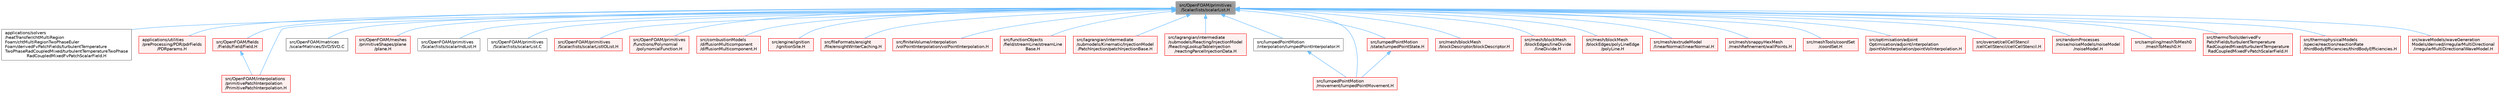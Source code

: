 digraph "src/OpenFOAM/primitives/Scalar/lists/scalarList.H"
{
 // LATEX_PDF_SIZE
  bgcolor="transparent";
  edge [fontname=Helvetica,fontsize=10,labelfontname=Helvetica,labelfontsize=10];
  node [fontname=Helvetica,fontsize=10,shape=box,height=0.2,width=0.4];
  Node1 [id="Node000001",label="src/OpenFOAM/primitives\l/Scalar/lists/scalarList.H",height=0.2,width=0.4,color="gray40", fillcolor="grey60", style="filled", fontcolor="black",tooltip=" "];
  Node1 -> Node2 [id="edge1_Node000001_Node000002",dir="back",color="steelblue1",style="solid",tooltip=" "];
  Node2 [id="Node000002",label="applications/solvers\l/heatTransfer/chtMultiRegion\lFoam/chtMultiRegionTwoPhaseEuler\lFoam/derivedFvPatchFields/turbulentTemperature\lTwoPhaseRadCoupledMixed/turbulentTemperatureTwoPhase\lRadCoupledMixedFvPatchScalarField.H",height=0.2,width=0.4,color="grey40", fillcolor="white", style="filled",URL="$turbulentTemperatureTwoPhaseRadCoupledMixedFvPatchScalarField_8H.html",tooltip=" "];
  Node1 -> Node3 [id="edge2_Node000001_Node000003",dir="back",color="steelblue1",style="solid",tooltip=" "];
  Node3 [id="Node000003",label="applications/utilities\l/preProcessing/PDR/pdrFields\l/PDRparams.H",height=0.2,width=0.4,color="red", fillcolor="#FFF0F0", style="filled",URL="$PDRparams_8H.html",tooltip=" "];
  Node1 -> Node5 [id="edge3_Node000001_Node000005",dir="back",color="steelblue1",style="solid",tooltip=" "];
  Node5 [id="Node000005",label="src/OpenFOAM/fields\l/Fields/Field/Field.H",height=0.2,width=0.4,color="red", fillcolor="#FFF0F0", style="filled",URL="$Field_8H.html",tooltip=" "];
  Node5 -> Node5294 [id="edge4_Node000005_Node005294",dir="back",color="steelblue1",style="solid",tooltip=" "];
  Node5294 [id="Node005294",label="src/OpenFOAM/interpolations\l/primitivePatchInterpolation\l/PrimitivePatchInterpolation.H",height=0.2,width=0.4,color="red", fillcolor="#FFF0F0", style="filled",URL="$PrimitivePatchInterpolation_8H.html",tooltip=" "];
  Node1 -> Node5294 [id="edge5_Node000001_Node005294",dir="back",color="steelblue1",style="solid",tooltip=" "];
  Node1 -> Node6362 [id="edge6_Node000001_Node006362",dir="back",color="steelblue1",style="solid",tooltip=" "];
  Node6362 [id="Node006362",label="src/OpenFOAM/matrices\l/scalarMatrices/SVD/SVD.C",height=0.2,width=0.4,color="grey40", fillcolor="white", style="filled",URL="$SVD_8C.html",tooltip=" "];
  Node1 -> Node6738 [id="edge7_Node000001_Node006738",dir="back",color="steelblue1",style="solid",tooltip=" "];
  Node6738 [id="Node006738",label="src/OpenFOAM/meshes\l/primitiveShapes/plane\l/plane.H",height=0.2,width=0.4,color="red", fillcolor="#FFF0F0", style="filled",URL="$plane_8H.html",tooltip=" "];
  Node1 -> Node6740 [id="edge8_Node000001_Node006740",dir="back",color="steelblue1",style="solid",tooltip=" "];
  Node6740 [id="Node006740",label="src/OpenFOAM/primitives\l/Scalar/lists/scalarIndList.H",height=0.2,width=0.4,color="grey40", fillcolor="white", style="filled",URL="$scalarIndList_8H.html",tooltip=" "];
  Node1 -> Node6741 [id="edge9_Node000001_Node006741",dir="back",color="steelblue1",style="solid",tooltip=" "];
  Node6741 [id="Node006741",label="src/OpenFOAM/primitives\l/Scalar/lists/scalarList.C",height=0.2,width=0.4,color="grey40", fillcolor="white", style="filled",URL="$scalarList_8C.html",tooltip=" "];
  Node1 -> Node6742 [id="edge10_Node000001_Node006742",dir="back",color="steelblue1",style="solid",tooltip=" "];
  Node6742 [id="Node006742",label="src/OpenFOAM/primitives\l/Scalar/lists/scalarListIOList.H",height=0.2,width=0.4,color="red", fillcolor="#FFF0F0", style="filled",URL="$scalarListIOList_8H.html",tooltip=" "];
  Node1 -> Node6744 [id="edge11_Node000001_Node006744",dir="back",color="steelblue1",style="solid",tooltip=" "];
  Node6744 [id="Node006744",label="src/OpenFOAM/primitives\l/functions/Polynomial\l/polynomialFunction.H",height=0.2,width=0.4,color="red", fillcolor="#FFF0F0", style="filled",URL="$polynomialFunction_8H.html",tooltip=" "];
  Node1 -> Node2411 [id="edge12_Node000001_Node002411",dir="back",color="steelblue1",style="solid",tooltip=" "];
  Node2411 [id="Node002411",label="src/combustionModels\l/diffusionMulticomponent\l/diffusionMulticomponent.H",height=0.2,width=0.4,color="red", fillcolor="#FFF0F0", style="filled",URL="$diffusionMulticomponent_8H.html",tooltip=" "];
  Node1 -> Node6746 [id="edge13_Node000001_Node006746",dir="back",color="steelblue1",style="solid",tooltip=" "];
  Node6746 [id="Node006746",label="src/engine/ignition\l/ignitionSite.H",height=0.2,width=0.4,color="red", fillcolor="#FFF0F0", style="filled",URL="$ignitionSite_8H.html",tooltip=" "];
  Node1 -> Node6748 [id="edge14_Node000001_Node006748",dir="back",color="steelblue1",style="solid",tooltip=" "];
  Node6748 [id="Node006748",label="src/fileFormats/ensight\l/file/ensightWriterCaching.H",height=0.2,width=0.4,color="red", fillcolor="#FFF0F0", style="filled",URL="$ensightWriterCaching_8H.html",tooltip=" "];
  Node1 -> Node576 [id="edge15_Node000001_Node000576",dir="back",color="steelblue1",style="solid",tooltip=" "];
  Node576 [id="Node000576",label="src/finiteVolume/interpolation\l/volPointInterpolation/volPointInterpolation.H",height=0.2,width=0.4,color="red", fillcolor="#FFF0F0", style="filled",URL="$volPointInterpolation_8H.html",tooltip=" "];
  Node1 -> Node488 [id="edge16_Node000001_Node000488",dir="back",color="steelblue1",style="solid",tooltip=" "];
  Node488 [id="Node000488",label="src/functionObjects\l/field/streamLine/streamLine\lBase.H",height=0.2,width=0.4,color="red", fillcolor="#FFF0F0", style="filled",URL="$streamLineBase_8H.html",tooltip=" "];
  Node1 -> Node5335 [id="edge17_Node000001_Node005335",dir="back",color="steelblue1",style="solid",tooltip=" "];
  Node5335 [id="Node005335",label="src/lagrangian/intermediate\l/submodels/Kinematic/InjectionModel\l/PatchInjection/patchInjectionBase.H",height=0.2,width=0.4,color="red", fillcolor="#FFF0F0", style="filled",URL="$patchInjectionBase_8H.html",tooltip=" "];
  Node1 -> Node6751 [id="edge18_Node000001_Node006751",dir="back",color="steelblue1",style="solid",tooltip=" "];
  Node6751 [id="Node006751",label="src/lagrangian/intermediate\l/submodels/Reacting/InjectionModel\l/ReactingLookupTableInjection\l/reactingParcelInjectionData.H",height=0.2,width=0.4,color="red", fillcolor="#FFF0F0", style="filled",URL="$reactingParcelInjectionData_8H.html",tooltip=" "];
  Node1 -> Node5076 [id="edge19_Node000001_Node005076",dir="back",color="steelblue1",style="solid",tooltip=" "];
  Node5076 [id="Node005076",label="src/lumpedPointMotion\l/interpolation/lumpedPointInterpolator.H",height=0.2,width=0.4,color="grey40", fillcolor="white", style="filled",URL="$lumpedPointInterpolator_8H.html",tooltip=" "];
  Node5076 -> Node5077 [id="edge20_Node005076_Node005077",dir="back",color="steelblue1",style="solid",tooltip=" "];
  Node5077 [id="Node005077",label="src/lumpedPointMotion\l/movement/lumpedPointMovement.H",height=0.2,width=0.4,color="red", fillcolor="#FFF0F0", style="filled",URL="$lumpedPointMovement_8H.html",tooltip=" "];
  Node1 -> Node5077 [id="edge21_Node000001_Node005077",dir="back",color="steelblue1",style="solid",tooltip=" "];
  Node1 -> Node5613 [id="edge22_Node000001_Node005613",dir="back",color="steelblue1",style="solid",tooltip=" "];
  Node5613 [id="Node005613",label="src/lumpedPointMotion\l/state/lumpedPointState.H",height=0.2,width=0.4,color="red", fillcolor="#FFF0F0", style="filled",URL="$lumpedPointState_8H.html",tooltip=" "];
  Node5613 -> Node5077 [id="edge23_Node005613_Node005077",dir="back",color="steelblue1",style="solid",tooltip=" "];
  Node1 -> Node5163 [id="edge24_Node000001_Node005163",dir="back",color="steelblue1",style="solid",tooltip=" "];
  Node5163 [id="Node005163",label="src/mesh/blockMesh\l/blockDescriptor/blockDescriptor.H",height=0.2,width=0.4,color="red", fillcolor="#FFF0F0", style="filled",URL="$blockDescriptor_8H.html",tooltip=" "];
  Node1 -> Node5616 [id="edge25_Node000001_Node005616",dir="back",color="steelblue1",style="solid",tooltip=" "];
  Node5616 [id="Node005616",label="src/mesh/blockMesh\l/blockEdges/lineDivide\l/lineDivide.H",height=0.2,width=0.4,color="red", fillcolor="#FFF0F0", style="filled",URL="$lineDivide_8H.html",tooltip=" "];
  Node1 -> Node5617 [id="edge26_Node000001_Node005617",dir="back",color="steelblue1",style="solid",tooltip=" "];
  Node5617 [id="Node005617",label="src/mesh/blockMesh\l/blockEdges/polyLineEdge\l/polyLine.H",height=0.2,width=0.4,color="red", fillcolor="#FFF0F0", style="filled",URL="$polyLine_8H.html",tooltip=" "];
  Node1 -> Node6763 [id="edge27_Node000001_Node006763",dir="back",color="steelblue1",style="solid",tooltip=" "];
  Node6763 [id="Node006763",label="src/mesh/extrudeModel\l/linearNormal/linearNormal.H",height=0.2,width=0.4,color="red", fillcolor="#FFF0F0", style="filled",URL="$linearNormal_8H.html",tooltip=" "];
  Node1 -> Node3591 [id="edge28_Node000001_Node003591",dir="back",color="steelblue1",style="solid",tooltip=" "];
  Node3591 [id="Node003591",label="src/mesh/snappyHexMesh\l/meshRefinement/wallPoints.H",height=0.2,width=0.4,color="red", fillcolor="#FFF0F0", style="filled",URL="$wallPoints_8H.html",tooltip=" "];
  Node1 -> Node5625 [id="edge29_Node000001_Node005625",dir="back",color="steelblue1",style="solid",tooltip=" "];
  Node5625 [id="Node005625",label="src/meshTools/coordSet\l/coordSet.H",height=0.2,width=0.4,color="red", fillcolor="#FFF0F0", style="filled",URL="$coordSet_8H.html",tooltip=" "];
  Node1 -> Node5298 [id="edge30_Node000001_Node005298",dir="back",color="steelblue1",style="solid",tooltip=" "];
  Node5298 [id="Node005298",label="src/optimisation/adjoint\lOptimisation/adjoint/interpolation\l/pointVolInterpolation/pointVolInterpolation.H",height=0.2,width=0.4,color="red", fillcolor="#FFF0F0", style="filled",URL="$pointVolInterpolation_8H.html",tooltip=" "];
  Node1 -> Node2851 [id="edge31_Node000001_Node002851",dir="back",color="steelblue1",style="solid",tooltip=" "];
  Node2851 [id="Node002851",label="src/overset/cellCellStencil\l/cellCellStencil/cellCellStencil.H",height=0.2,width=0.4,color="red", fillcolor="#FFF0F0", style="filled",URL="$cellCellStencil_8H.html",tooltip=" "];
  Node1 -> Node6417 [id="edge32_Node000001_Node006417",dir="back",color="steelblue1",style="solid",tooltip=" "];
  Node6417 [id="Node006417",label="src/randomProcesses\l/noise/noiseModels/noiseModel\l/noiseModel.H",height=0.2,width=0.4,color="red", fillcolor="#FFF0F0", style="filled",URL="$noiseModel_8H.html",tooltip=" "];
  Node1 -> Node3528 [id="edge33_Node000001_Node003528",dir="back",color="steelblue1",style="solid",tooltip=" "];
  Node3528 [id="Node003528",label="src/sampling/meshToMesh0\l/meshToMesh0.H",height=0.2,width=0.4,color="red", fillcolor="#FFF0F0", style="filled",URL="$meshToMesh0_8H.html",tooltip=" "];
  Node1 -> Node4246 [id="edge34_Node000001_Node004246",dir="back",color="steelblue1",style="solid",tooltip=" "];
  Node4246 [id="Node004246",label="src/thermoTools/derivedFv\lPatchFields/turbulentTemperature\lRadCoupledMixed/turbulentTemperature\lRadCoupledMixedFvPatchScalarField.H",height=0.2,width=0.4,color="red", fillcolor="#FFF0F0", style="filled",URL="$turbulentTemperatureRadCoupledMixedFvPatchScalarField_8H.html",tooltip=" "];
  Node1 -> Node6767 [id="edge35_Node000001_Node006767",dir="back",color="steelblue1",style="solid",tooltip=" "];
  Node6767 [id="Node006767",label="src/thermophysicalModels\l/specie/reaction/reactionRate\l/thirdBodyEfficiencies/thirdBodyEfficiencies.H",height=0.2,width=0.4,color="red", fillcolor="#FFF0F0", style="filled",URL="$thirdBodyEfficiencies_8H.html",tooltip=" "];
  Node1 -> Node6345 [id="edge36_Node000001_Node006345",dir="back",color="steelblue1",style="solid",tooltip=" "];
  Node6345 [id="Node006345",label="src/waveModels/waveGeneration\lModels/derived/irregularMultiDirectional\l/irregularMultiDirectionalWaveModel.H",height=0.2,width=0.4,color="red", fillcolor="#FFF0F0", style="filled",URL="$irregularMultiDirectionalWaveModel_8H.html",tooltip=" "];
}
